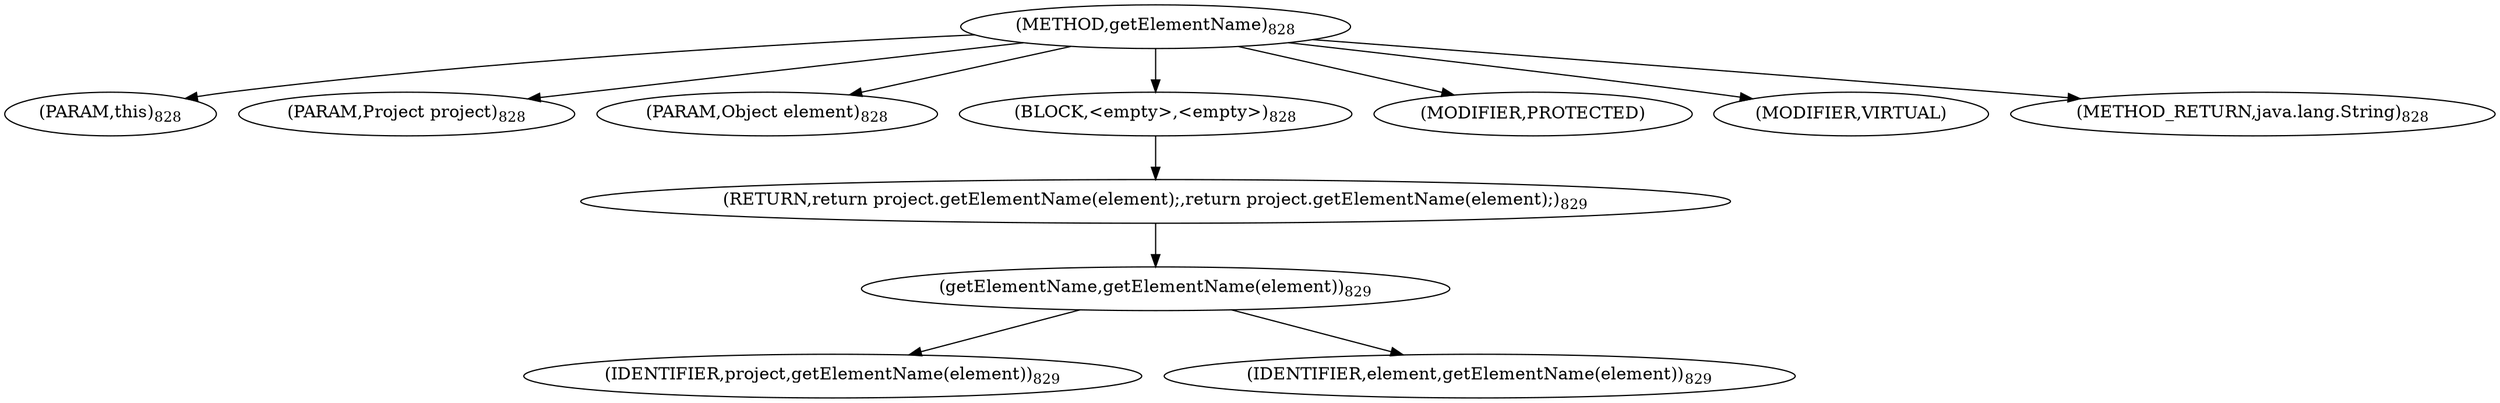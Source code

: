digraph "getElementName" {  
"1362" [label = <(METHOD,getElementName)<SUB>828</SUB>> ]
"1363" [label = <(PARAM,this)<SUB>828</SUB>> ]
"1364" [label = <(PARAM,Project project)<SUB>828</SUB>> ]
"1365" [label = <(PARAM,Object element)<SUB>828</SUB>> ]
"1366" [label = <(BLOCK,&lt;empty&gt;,&lt;empty&gt;)<SUB>828</SUB>> ]
"1367" [label = <(RETURN,return project.getElementName(element);,return project.getElementName(element);)<SUB>829</SUB>> ]
"1368" [label = <(getElementName,getElementName(element))<SUB>829</SUB>> ]
"1369" [label = <(IDENTIFIER,project,getElementName(element))<SUB>829</SUB>> ]
"1370" [label = <(IDENTIFIER,element,getElementName(element))<SUB>829</SUB>> ]
"1371" [label = <(MODIFIER,PROTECTED)> ]
"1372" [label = <(MODIFIER,VIRTUAL)> ]
"1373" [label = <(METHOD_RETURN,java.lang.String)<SUB>828</SUB>> ]
  "1362" -> "1363" 
  "1362" -> "1364" 
  "1362" -> "1365" 
  "1362" -> "1366" 
  "1362" -> "1371" 
  "1362" -> "1372" 
  "1362" -> "1373" 
  "1366" -> "1367" 
  "1367" -> "1368" 
  "1368" -> "1369" 
  "1368" -> "1370" 
}
